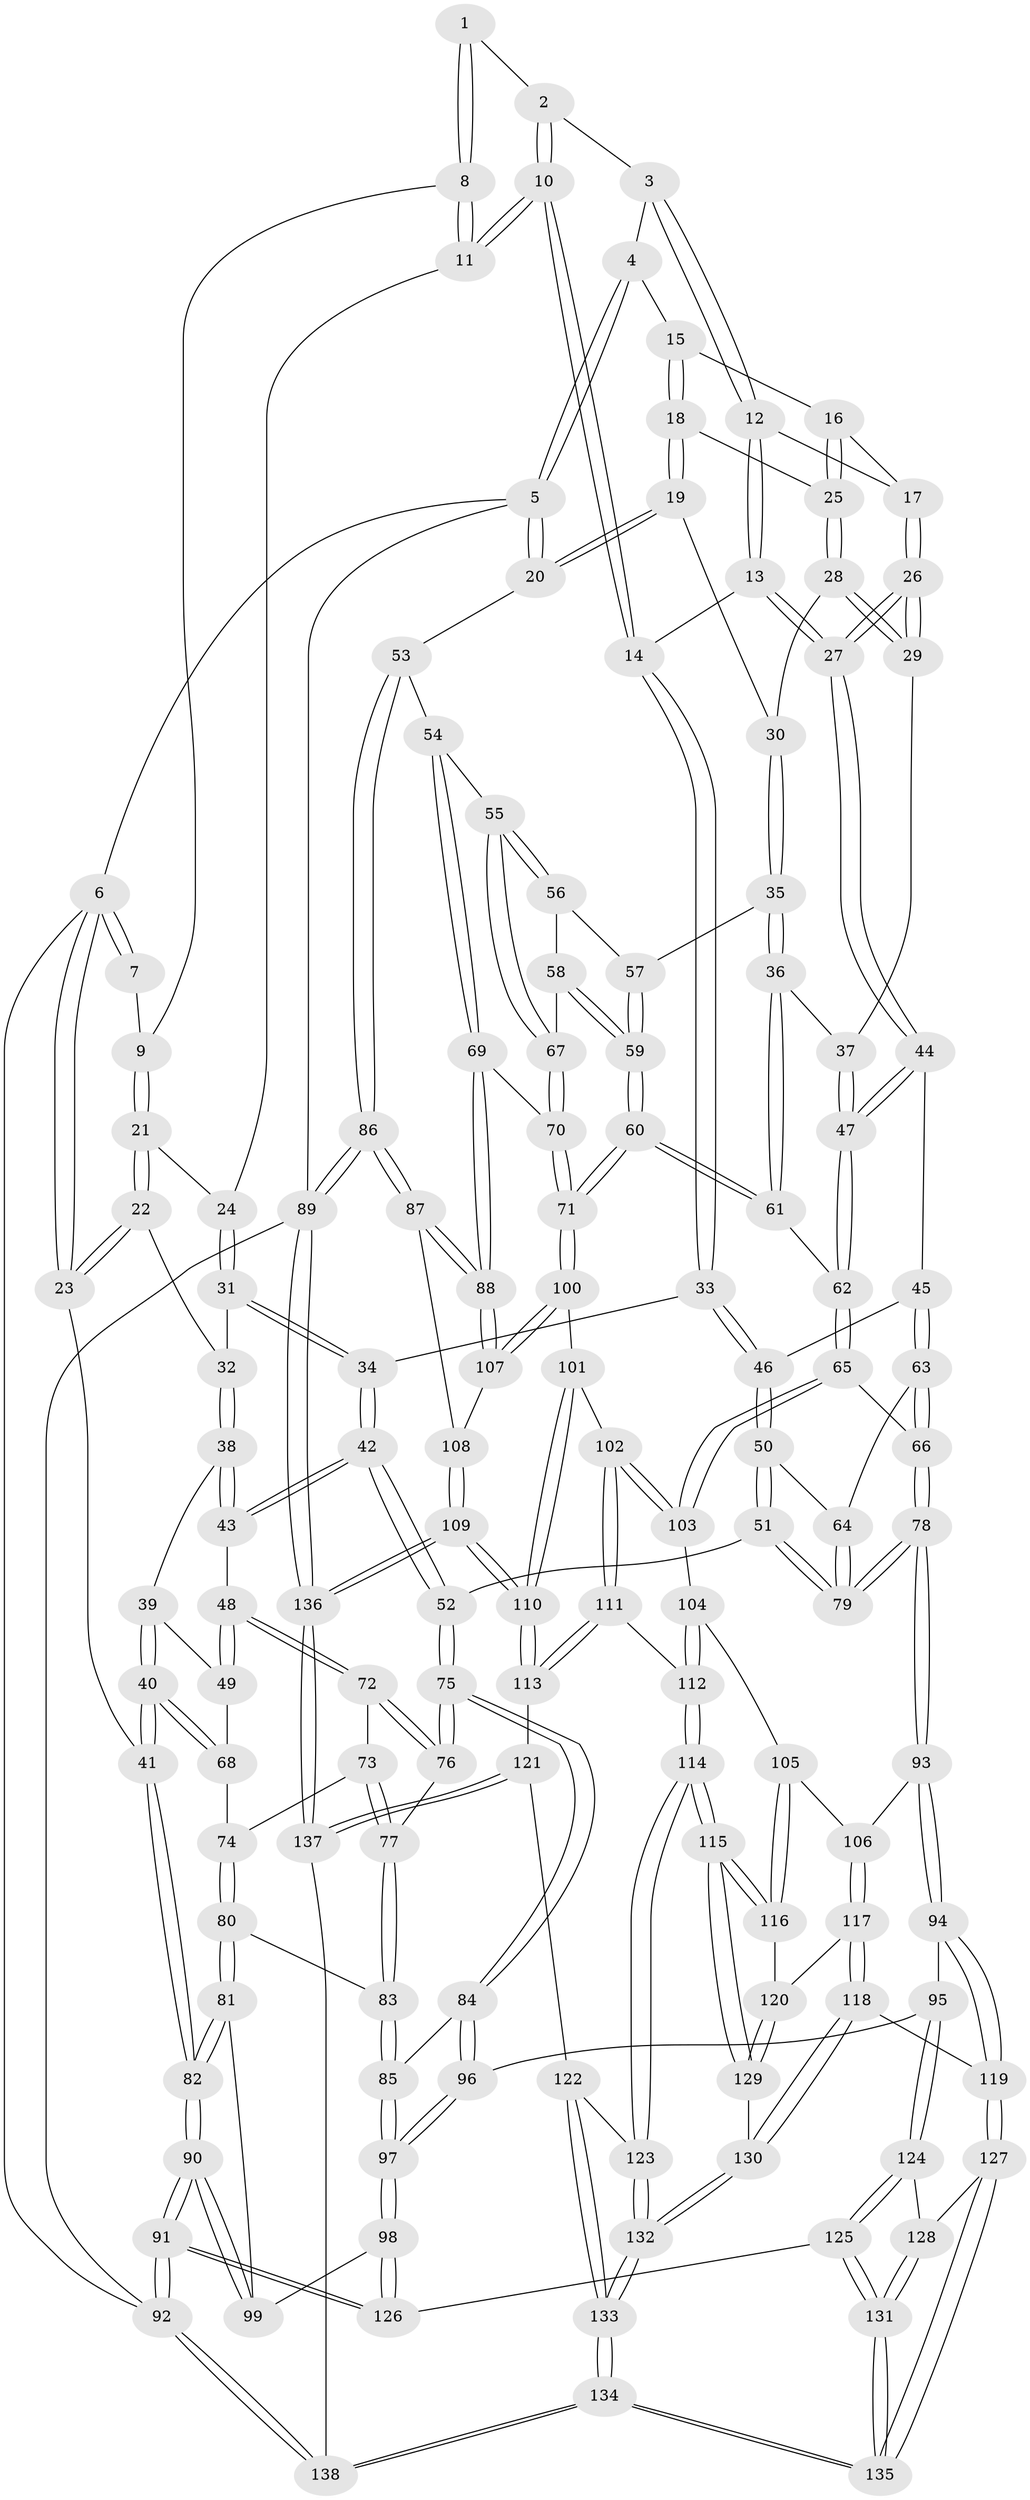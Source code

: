 // Generated by graph-tools (version 1.1) at 2025/38/03/09/25 02:38:31]
// undirected, 138 vertices, 342 edges
graph export_dot {
graph [start="1"]
  node [color=gray90,style=filled];
  1 [pos="+0.4304259208589393+0"];
  2 [pos="+0.4588045042679871+0"];
  3 [pos="+0.48290518126877113+0"];
  4 [pos="+0.6204608615081374+0"];
  5 [pos="+1+0"];
  6 [pos="+0+0"];
  7 [pos="+0+0"];
  8 [pos="+0.2888157705543838+0.06857154534658799"];
  9 [pos="+0.11318702863511942+0.002662422991750101"];
  10 [pos="+0.36296348225944264+0.18285631314485393"];
  11 [pos="+0.2866834152765079+0.10855153160189607"];
  12 [pos="+0.48715444890462856+0.08941997941797003"];
  13 [pos="+0.42293265633688976+0.2153655041624181"];
  14 [pos="+0.37386168785180496+0.2109582938884192"];
  15 [pos="+0.6496645873572343+0"];
  16 [pos="+0.6661414250189651+0.0004375784579461497"];
  17 [pos="+0.5613339006253165+0.14983441217151064"];
  18 [pos="+0.8972576347064577+0.08615407166879212"];
  19 [pos="+1+0.10430288802749779"];
  20 [pos="+1+0.058193570316536644"];
  21 [pos="+0.11969685850735622+0.06408285049297416"];
  22 [pos="+0.03337051383876326+0.17981180516992704"];
  23 [pos="+0+0.2609486168929873"];
  24 [pos="+0.18743859327400494+0.1396704098911018"];
  25 [pos="+0.7108237541134464+0.08810711254020498"];
  26 [pos="+0.557280950160243+0.2710747011192818"];
  27 [pos="+0.5452529630720683+0.2834010975740426"];
  28 [pos="+0.7156928380727967+0.1450088425980498"];
  29 [pos="+0.6646123492728436+0.22447533646988865"];
  30 [pos="+0.8473482550374538+0.2192888944753312"];
  31 [pos="+0.19212776241441396+0.22911416717292554"];
  32 [pos="+0.12692944719814564+0.24615335768318747"];
  33 [pos="+0.31622663579856664+0.2648668419547641"];
  34 [pos="+0.25833535350539627+0.27836711697015254"];
  35 [pos="+0.8062788899334661+0.3126267214778537"];
  36 [pos="+0.805914702453013+0.3127869668743385"];
  37 [pos="+0.746129753995401+0.3017871560916278"];
  38 [pos="+0.10941596242611956+0.2791213370603086"];
  39 [pos="+0.03501846333684178+0.3145091988377499"];
  40 [pos="+0+0.2985015575913988"];
  41 [pos="+0+0.2932334184218022"];
  42 [pos="+0.21434731778537483+0.384686279008067"];
  43 [pos="+0.14402948311595506+0.3939585154257379"];
  44 [pos="+0.5453500786980867+0.2855937540454171"];
  45 [pos="+0.4965772117412762+0.3498628442519558"];
  46 [pos="+0.36878425839005463+0.3719263874834831"];
  47 [pos="+0.64154823920862+0.4067859983783604"];
  48 [pos="+0.14020597901938425+0.39624493192740984"];
  49 [pos="+0.10926792453006046+0.38931396176119726"];
  50 [pos="+0.34907729055354086+0.4623060277052981"];
  51 [pos="+0.3096227721813611+0.5038541891153158"];
  52 [pos="+0.29815224243125205+0.5037624171951467"];
  53 [pos="+1+0.2776314916803334"];
  54 [pos="+0.9719476881061428+0.3617488789252765"];
  55 [pos="+0.9685502388574163+0.36280616952809297"];
  56 [pos="+0.8402221255170501+0.33453313790831807"];
  57 [pos="+0.8356879850168525+0.33303089037445244"];
  58 [pos="+0.8823844414921195+0.41733033983089873"];
  59 [pos="+0.8488294044733112+0.42847118386064487"];
  60 [pos="+0.7666052955013511+0.5209488452379332"];
  61 [pos="+0.7314227556452391+0.505088677369086"];
  62 [pos="+0.6737903793602622+0.5012050769431567"];
  63 [pos="+0.47578957927862825+0.44105877338423766"];
  64 [pos="+0.46502524160261133+0.4436859794141436"];
  65 [pos="+0.6605217156989737+0.5116824445531568"];
  66 [pos="+0.5276823555962418+0.5087173043189134"];
  67 [pos="+0.916932382238945+0.4136580538408219"];
  68 [pos="+0.015865522579175947+0.4136907481324937"];
  69 [pos="+0.9116700782407928+0.5873982985711527"];
  70 [pos="+0.8932004174001729+0.5856377984204059"];
  71 [pos="+0.8502068298797795+0.5912711057011484"];
  72 [pos="+0.12865041444363423+0.4301605653356659"];
  73 [pos="+0.11108757681194584+0.4530560146728959"];
  74 [pos="+0.057077411014947343+0.4897357036161521"];
  75 [pos="+0.26623911376339454+0.5300264764282688"];
  76 [pos="+0.1750222846108143+0.5111671932307527"];
  77 [pos="+0.1365843957946843+0.5231401233157073"];
  78 [pos="+0.42391692411506154+0.6176586797797068"];
  79 [pos="+0.40244881228861634+0.594574865149501"];
  80 [pos="+0.04177330160105321+0.5410516142510514"];
  81 [pos="+0+0.5561153941795232"];
  82 [pos="+0+0.6005167903345893"];
  83 [pos="+0.09041365710544429+0.5676871986304993"];
  84 [pos="+0.259370132519148+0.5422343502957548"];
  85 [pos="+0.14396429755602286+0.6488766839498882"];
  86 [pos="+1+0.6180638707640973"];
  87 [pos="+1+0.6180806503181984"];
  88 [pos="+1+0.6132568862663573"];
  89 [pos="+1+1"];
  90 [pos="+0+0.8239721307487479"];
  91 [pos="+0+1"];
  92 [pos="+0+1"];
  93 [pos="+0.43133996727698887+0.6588664494904722"];
  94 [pos="+0.34735156762463354+0.719282351684878"];
  95 [pos="+0.3075488143015056+0.7245012642326543"];
  96 [pos="+0.290211407577823+0.7159006955653797"];
  97 [pos="+0.13868611427893737+0.7020675730430991"];
  98 [pos="+0.12986672124629722+0.7125556350568654"];
  99 [pos="+0.1170826746990098+0.7155491437964953"];
  100 [pos="+0.8378423413560048+0.6243870519232002"];
  101 [pos="+0.7944879862182009+0.6795881496166053"];
  102 [pos="+0.7234206924038672+0.720329132900713"];
  103 [pos="+0.645337611982688+0.5589585137119671"];
  104 [pos="+0.5705891663509549+0.6869364709528"];
  105 [pos="+0.5551933571785593+0.6922409704165329"];
  106 [pos="+0.4856988348945946+0.6924022027472875"];
  107 [pos="+0.8855346226941522+0.7462159849252665"];
  108 [pos="+0.8939600791791168+0.7806649202711793"];
  109 [pos="+0.8565058264076345+0.9180766094299988"];
  110 [pos="+0.8548627183104871+0.9168595815979842"];
  111 [pos="+0.7096701205885585+0.7359162360587134"];
  112 [pos="+0.6484400324293271+0.731039036927291"];
  113 [pos="+0.7432480074733755+0.8641021694065621"];
  114 [pos="+0.6119939521165958+0.8703458850090616"];
  115 [pos="+0.605603505583611+0.8648778230726848"];
  116 [pos="+0.5790636416699811+0.8288476827815088"];
  117 [pos="+0.48326458769077496+0.7247587494293897"];
  118 [pos="+0.4012055877289361+0.831174946960023"];
  119 [pos="+0.38314712846700805+0.8269835912176595"];
  120 [pos="+0.49072054715499397+0.8069843940694655"];
  121 [pos="+0.6367391897922923+0.8853101910101357"];
  122 [pos="+0.615566409901758+0.8750636225752771"];
  123 [pos="+0.6130642491089917+0.872175629011228"];
  124 [pos="+0.28445275463508485+0.7900985179507536"];
  125 [pos="+0.20452510312049335+0.8820247474283571"];
  126 [pos="+0.19062798503083822+0.8794173038133787"];
  127 [pos="+0.37687255895772137+0.8333022434656625"];
  128 [pos="+0.3272016747382792+0.8400559223772908"];
  129 [pos="+0.4707334295013046+0.8543544111483499"];
  130 [pos="+0.4602129575377182+0.8663713876567368"];
  131 [pos="+0.2682434933741995+0.9283208023043986"];
  132 [pos="+0.46093950317398313+0.9094776072784344"];
  133 [pos="+0.4275874285408834+1"];
  134 [pos="+0.40018916371526597+1"];
  135 [pos="+0.3318752118116837+1"];
  136 [pos="+1+1"];
  137 [pos="+0.6408187900405226+1"];
  138 [pos="+0.4044402353468503+1"];
  1 -- 2;
  1 -- 8;
  1 -- 8;
  2 -- 3;
  2 -- 10;
  2 -- 10;
  3 -- 4;
  3 -- 12;
  3 -- 12;
  4 -- 5;
  4 -- 5;
  4 -- 15;
  5 -- 6;
  5 -- 20;
  5 -- 20;
  5 -- 89;
  6 -- 7;
  6 -- 7;
  6 -- 23;
  6 -- 23;
  6 -- 92;
  7 -- 9;
  8 -- 9;
  8 -- 11;
  8 -- 11;
  9 -- 21;
  9 -- 21;
  10 -- 11;
  10 -- 11;
  10 -- 14;
  10 -- 14;
  11 -- 24;
  12 -- 13;
  12 -- 13;
  12 -- 17;
  13 -- 14;
  13 -- 27;
  13 -- 27;
  14 -- 33;
  14 -- 33;
  15 -- 16;
  15 -- 18;
  15 -- 18;
  16 -- 17;
  16 -- 25;
  16 -- 25;
  17 -- 26;
  17 -- 26;
  18 -- 19;
  18 -- 19;
  18 -- 25;
  19 -- 20;
  19 -- 20;
  19 -- 30;
  20 -- 53;
  21 -- 22;
  21 -- 22;
  21 -- 24;
  22 -- 23;
  22 -- 23;
  22 -- 32;
  23 -- 41;
  24 -- 31;
  24 -- 31;
  25 -- 28;
  25 -- 28;
  26 -- 27;
  26 -- 27;
  26 -- 29;
  26 -- 29;
  27 -- 44;
  27 -- 44;
  28 -- 29;
  28 -- 29;
  28 -- 30;
  29 -- 37;
  30 -- 35;
  30 -- 35;
  31 -- 32;
  31 -- 34;
  31 -- 34;
  32 -- 38;
  32 -- 38;
  33 -- 34;
  33 -- 46;
  33 -- 46;
  34 -- 42;
  34 -- 42;
  35 -- 36;
  35 -- 36;
  35 -- 57;
  36 -- 37;
  36 -- 61;
  36 -- 61;
  37 -- 47;
  37 -- 47;
  38 -- 39;
  38 -- 43;
  38 -- 43;
  39 -- 40;
  39 -- 40;
  39 -- 49;
  40 -- 41;
  40 -- 41;
  40 -- 68;
  40 -- 68;
  41 -- 82;
  41 -- 82;
  42 -- 43;
  42 -- 43;
  42 -- 52;
  42 -- 52;
  43 -- 48;
  44 -- 45;
  44 -- 47;
  44 -- 47;
  45 -- 46;
  45 -- 63;
  45 -- 63;
  46 -- 50;
  46 -- 50;
  47 -- 62;
  47 -- 62;
  48 -- 49;
  48 -- 49;
  48 -- 72;
  48 -- 72;
  49 -- 68;
  50 -- 51;
  50 -- 51;
  50 -- 64;
  51 -- 52;
  51 -- 79;
  51 -- 79;
  52 -- 75;
  52 -- 75;
  53 -- 54;
  53 -- 86;
  53 -- 86;
  54 -- 55;
  54 -- 69;
  54 -- 69;
  55 -- 56;
  55 -- 56;
  55 -- 67;
  55 -- 67;
  56 -- 57;
  56 -- 58;
  57 -- 59;
  57 -- 59;
  58 -- 59;
  58 -- 59;
  58 -- 67;
  59 -- 60;
  59 -- 60;
  60 -- 61;
  60 -- 61;
  60 -- 71;
  60 -- 71;
  61 -- 62;
  62 -- 65;
  62 -- 65;
  63 -- 64;
  63 -- 66;
  63 -- 66;
  64 -- 79;
  64 -- 79;
  65 -- 66;
  65 -- 103;
  65 -- 103;
  66 -- 78;
  66 -- 78;
  67 -- 70;
  67 -- 70;
  68 -- 74;
  69 -- 70;
  69 -- 88;
  69 -- 88;
  70 -- 71;
  70 -- 71;
  71 -- 100;
  71 -- 100;
  72 -- 73;
  72 -- 76;
  72 -- 76;
  73 -- 74;
  73 -- 77;
  73 -- 77;
  74 -- 80;
  74 -- 80;
  75 -- 76;
  75 -- 76;
  75 -- 84;
  75 -- 84;
  76 -- 77;
  77 -- 83;
  77 -- 83;
  78 -- 79;
  78 -- 79;
  78 -- 93;
  78 -- 93;
  80 -- 81;
  80 -- 81;
  80 -- 83;
  81 -- 82;
  81 -- 82;
  81 -- 99;
  82 -- 90;
  82 -- 90;
  83 -- 85;
  83 -- 85;
  84 -- 85;
  84 -- 96;
  84 -- 96;
  85 -- 97;
  85 -- 97;
  86 -- 87;
  86 -- 87;
  86 -- 89;
  86 -- 89;
  87 -- 88;
  87 -- 88;
  87 -- 108;
  88 -- 107;
  88 -- 107;
  89 -- 136;
  89 -- 136;
  89 -- 92;
  90 -- 91;
  90 -- 91;
  90 -- 99;
  90 -- 99;
  91 -- 92;
  91 -- 92;
  91 -- 126;
  91 -- 126;
  92 -- 138;
  92 -- 138;
  93 -- 94;
  93 -- 94;
  93 -- 106;
  94 -- 95;
  94 -- 119;
  94 -- 119;
  95 -- 96;
  95 -- 124;
  95 -- 124;
  96 -- 97;
  96 -- 97;
  97 -- 98;
  97 -- 98;
  98 -- 99;
  98 -- 126;
  98 -- 126;
  100 -- 101;
  100 -- 107;
  100 -- 107;
  101 -- 102;
  101 -- 110;
  101 -- 110;
  102 -- 103;
  102 -- 103;
  102 -- 111;
  102 -- 111;
  103 -- 104;
  104 -- 105;
  104 -- 112;
  104 -- 112;
  105 -- 106;
  105 -- 116;
  105 -- 116;
  106 -- 117;
  106 -- 117;
  107 -- 108;
  108 -- 109;
  108 -- 109;
  109 -- 110;
  109 -- 110;
  109 -- 136;
  109 -- 136;
  110 -- 113;
  110 -- 113;
  111 -- 112;
  111 -- 113;
  111 -- 113;
  112 -- 114;
  112 -- 114;
  113 -- 121;
  114 -- 115;
  114 -- 115;
  114 -- 123;
  114 -- 123;
  115 -- 116;
  115 -- 116;
  115 -- 129;
  115 -- 129;
  116 -- 120;
  117 -- 118;
  117 -- 118;
  117 -- 120;
  118 -- 119;
  118 -- 130;
  118 -- 130;
  119 -- 127;
  119 -- 127;
  120 -- 129;
  120 -- 129;
  121 -- 122;
  121 -- 137;
  121 -- 137;
  122 -- 123;
  122 -- 133;
  122 -- 133;
  123 -- 132;
  123 -- 132;
  124 -- 125;
  124 -- 125;
  124 -- 128;
  125 -- 126;
  125 -- 131;
  125 -- 131;
  127 -- 128;
  127 -- 135;
  127 -- 135;
  128 -- 131;
  128 -- 131;
  129 -- 130;
  130 -- 132;
  130 -- 132;
  131 -- 135;
  131 -- 135;
  132 -- 133;
  132 -- 133;
  133 -- 134;
  133 -- 134;
  134 -- 135;
  134 -- 135;
  134 -- 138;
  134 -- 138;
  136 -- 137;
  136 -- 137;
  137 -- 138;
}
